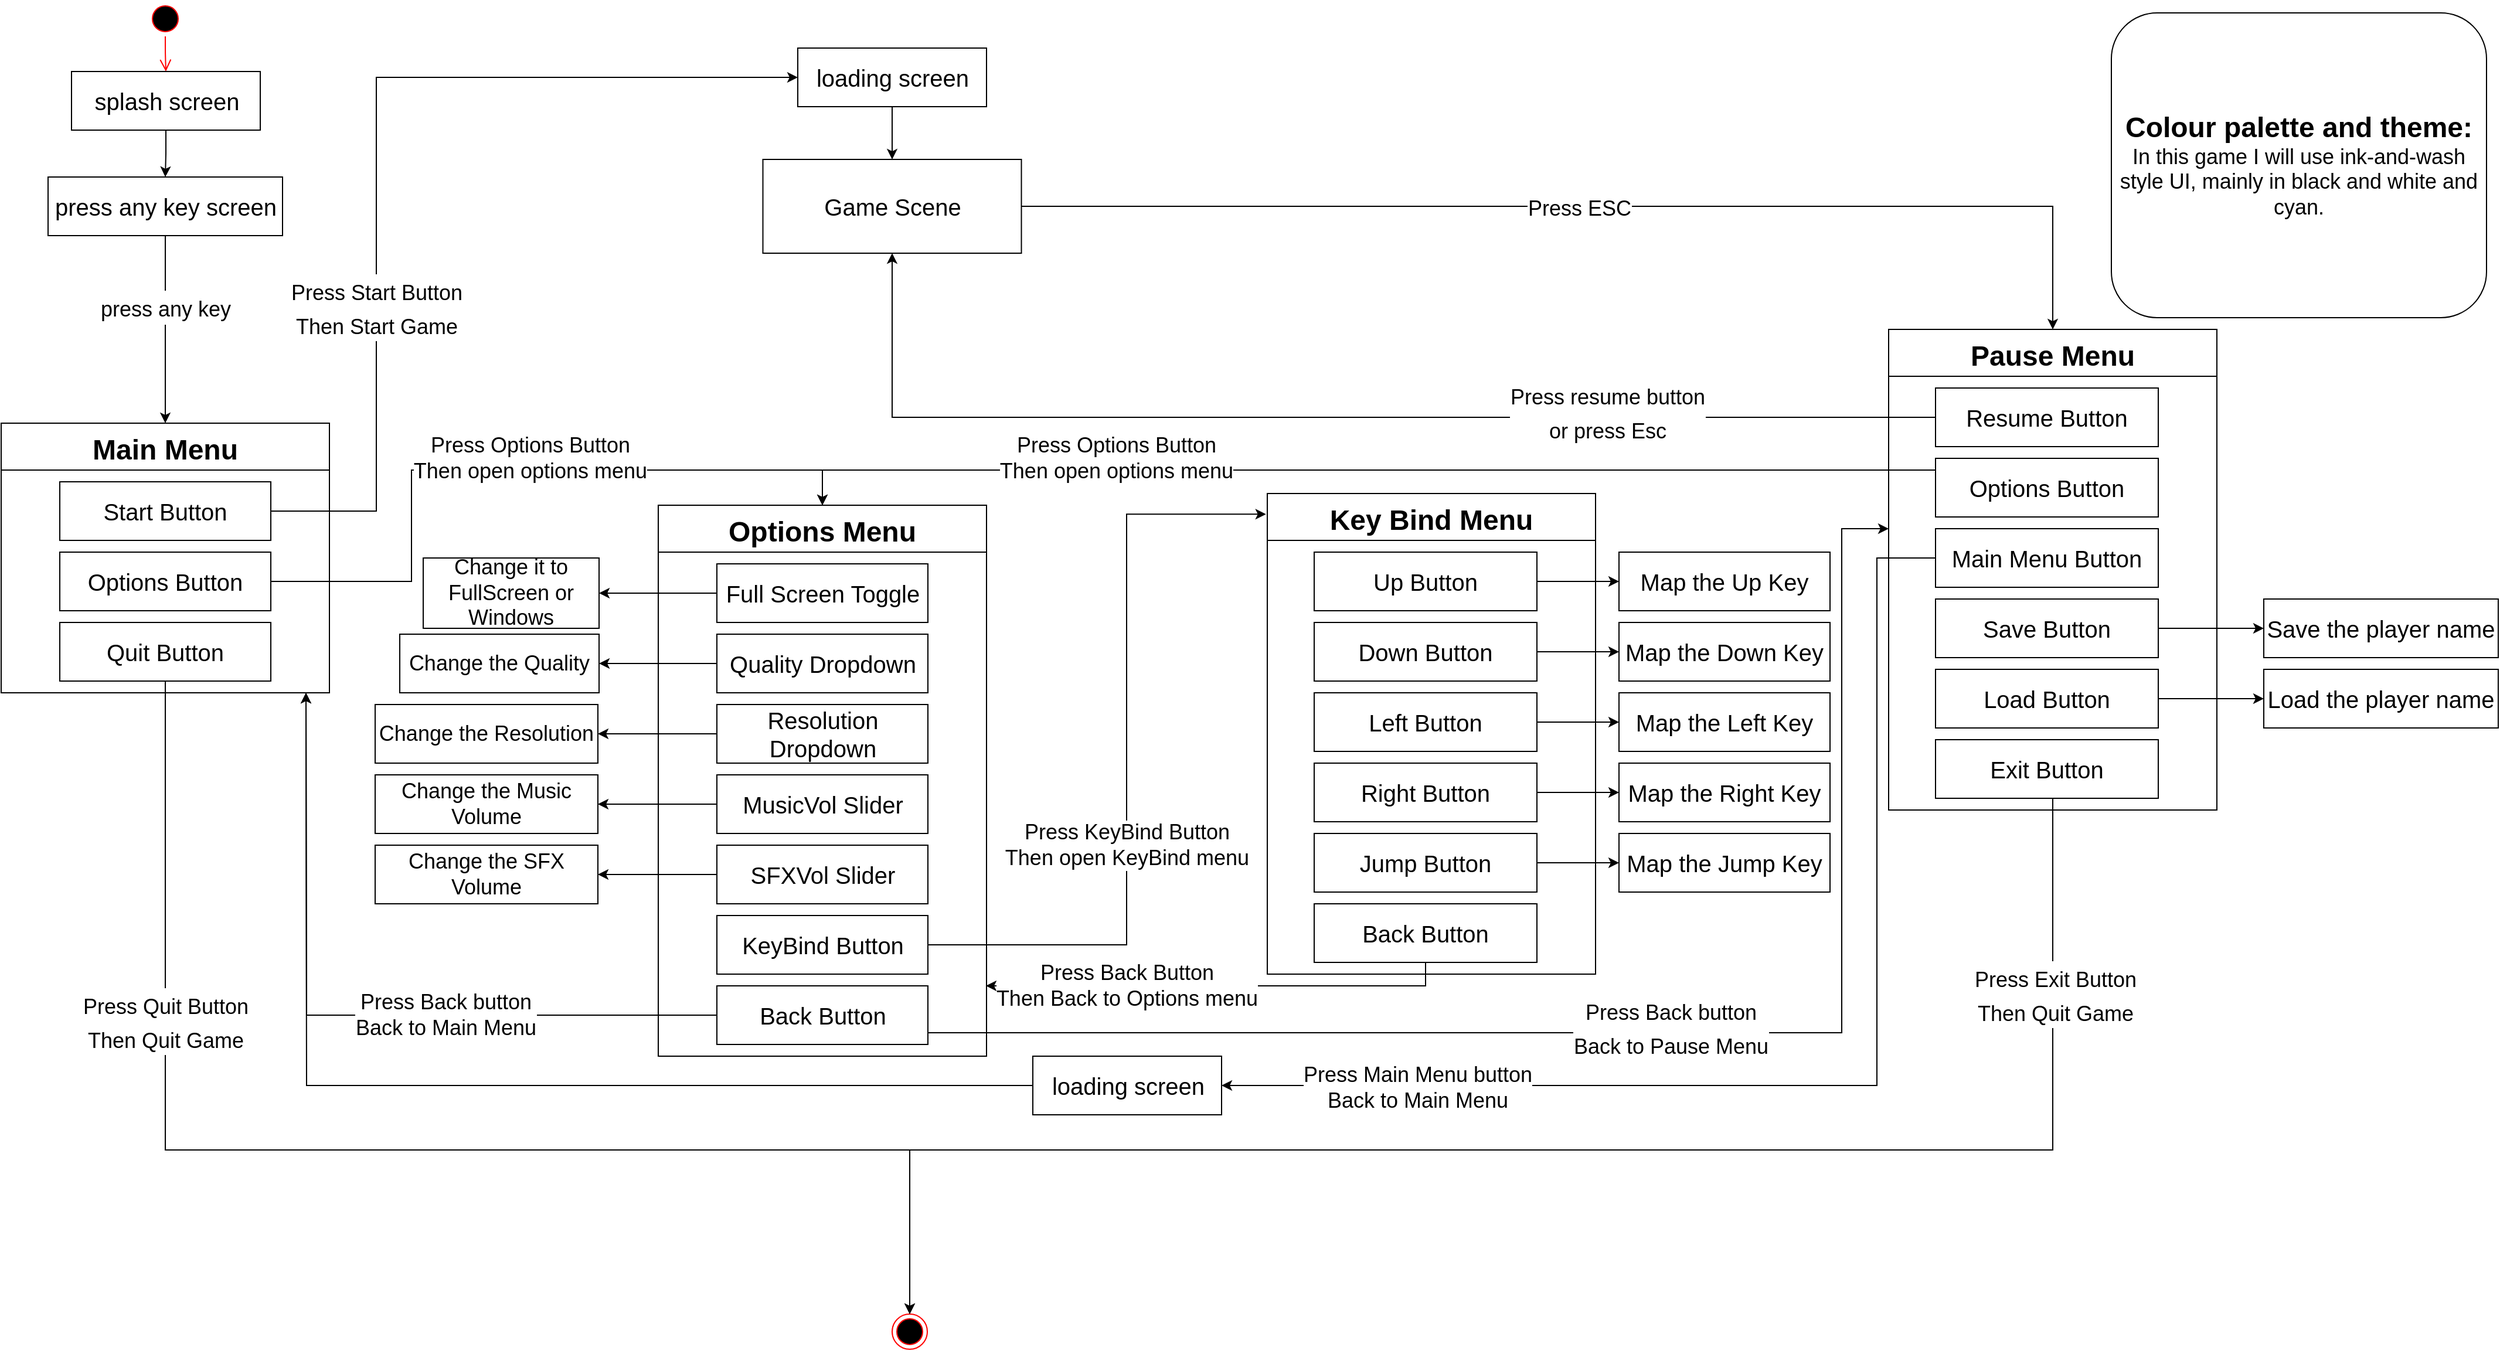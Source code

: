 <mxfile version="14.7.10" type="device"><diagram id="eOd8Pm0sFf3v8iGQIaOa" name="Page-1"><mxGraphModel dx="2844" dy="1474" grid="1" gridSize="10" guides="1" tooltips="1" connect="1" arrows="1" fold="1" page="1" pageScale="1" pageWidth="827" pageHeight="1169" math="0" shadow="0"><root><mxCell id="0"/><mxCell id="1" parent="0"/><mxCell id="ebnQnQxh8-i096koggI0-1" value="Main Menu" style="swimlane;startSize=40;fontSize=24;" parent="1" vertex="1"><mxGeometry y="360" width="280" height="230" as="geometry"/></mxCell><mxCell id="ebnQnQxh8-i096koggI0-7" value="&lt;font style=&quot;font-size: 20px&quot;&gt;Start Button&lt;/font&gt;" style="text;html=1;align=center;verticalAlign=middle;whiteSpace=wrap;rounded=0;strokeColor=#000000;" parent="ebnQnQxh8-i096koggI0-1" vertex="1"><mxGeometry x="50" y="50" width="180" height="50" as="geometry"/></mxCell><mxCell id="ebnQnQxh8-i096koggI0-8" value="&lt;font style=&quot;font-size: 20px&quot;&gt;Options Button&lt;/font&gt;" style="text;html=1;align=center;verticalAlign=middle;whiteSpace=wrap;rounded=0;strokeColor=#000000;" parent="ebnQnQxh8-i096koggI0-1" vertex="1"><mxGeometry x="50" y="110" width="180" height="50" as="geometry"/></mxCell><mxCell id="ebnQnQxh8-i096koggI0-9" value="&lt;font style=&quot;font-size: 20px&quot;&gt;Quit Button&lt;/font&gt;" style="text;html=1;fillColor=none;align=center;verticalAlign=middle;whiteSpace=wrap;rounded=0;strokeColor=#000000;" parent="ebnQnQxh8-i096koggI0-1" vertex="1"><mxGeometry x="50" y="170" width="180" height="50" as="geometry"/></mxCell><mxCell id="ebnQnQxh8-i096koggI0-10" value="" style="ellipse;html=1;shape=startState;fillColor=#000000;strokeColor=#ff0000;fontSize=24;" parent="1" vertex="1"><mxGeometry x="125" width="30" height="30" as="geometry"/></mxCell><mxCell id="ebnQnQxh8-i096koggI0-11" value="" style="edgeStyle=orthogonalEdgeStyle;html=1;verticalAlign=bottom;endArrow=open;endSize=8;strokeColor=#ff0000;fontSize=24;entryX=0.5;entryY=0;entryDx=0;entryDy=0;" parent="1" source="ebnQnQxh8-i096koggI0-10" target="ebnQnQxh8-i096koggI0-12" edge="1"><mxGeometry relative="1" as="geometry"><mxPoint x="140" y="90" as="targetPoint"/></mxGeometry></mxCell><mxCell id="ebnQnQxh8-i096koggI0-14" style="edgeStyle=orthogonalEdgeStyle;rounded=0;orthogonalLoop=1;jettySize=auto;html=1;entryX=0.5;entryY=0;entryDx=0;entryDy=0;fontSize=24;" parent="1" source="ebnQnQxh8-i096koggI0-12" target="ebnQnQxh8-i096koggI0-13" edge="1"><mxGeometry relative="1" as="geometry"/></mxCell><mxCell id="ebnQnQxh8-i096koggI0-12" value="&lt;font style=&quot;font-size: 20px&quot;&gt;splash screen&lt;/font&gt;" style="html=1;fontSize=24;" parent="1" vertex="1"><mxGeometry x="60" y="60" width="161" height="50" as="geometry"/></mxCell><mxCell id="ebnQnQxh8-i096koggI0-15" style="edgeStyle=orthogonalEdgeStyle;rounded=0;orthogonalLoop=1;jettySize=auto;html=1;entryX=0.5;entryY=0;entryDx=0;entryDy=0;fontSize=24;" parent="1" source="ebnQnQxh8-i096koggI0-13" target="ebnQnQxh8-i096koggI0-1" edge="1"><mxGeometry relative="1" as="geometry"/></mxCell><mxCell id="ebnQnQxh8-i096koggI0-16" value="&lt;font style=&quot;font-size: 18px&quot;&gt;press any key&lt;/font&gt;" style="edgeLabel;html=1;align=center;verticalAlign=middle;resizable=0;points=[];fontSize=24;" parent="ebnQnQxh8-i096koggI0-15" vertex="1" connectable="0"><mxGeometry x="-0.331" relative="1" as="geometry"><mxPoint y="7" as="offset"/></mxGeometry></mxCell><mxCell id="ebnQnQxh8-i096koggI0-13" value="&lt;font style=&quot;font-size: 20px&quot;&gt;press any key screen&lt;/font&gt;" style="html=1;fontSize=24;" parent="1" vertex="1"><mxGeometry x="40" y="150" width="200" height="50" as="geometry"/></mxCell><mxCell id="ebnQnQxh8-i096koggI0-17" value="" style="ellipse;html=1;shape=endState;fillColor=#000000;strokeColor=#ff0000;fontSize=24;" parent="1" vertex="1"><mxGeometry x="760" y="1120" width="30" height="30" as="geometry"/></mxCell><mxCell id="ebnQnQxh8-i096koggI0-18" style="edgeStyle=orthogonalEdgeStyle;rounded=0;orthogonalLoop=1;jettySize=auto;html=1;entryX=0.5;entryY=0;entryDx=0;entryDy=0;fontSize=24;" parent="1" source="ebnQnQxh8-i096koggI0-9" target="ebnQnQxh8-i096koggI0-17" edge="1"><mxGeometry relative="1" as="geometry"><Array as="points"><mxPoint x="140" y="980"/><mxPoint x="775" y="980"/></Array></mxGeometry></mxCell><mxCell id="ebnQnQxh8-i096koggI0-62" value="&lt;font style=&quot;font-size: 18px&quot;&gt;Press Quit Button&lt;br&gt;Then Quit Game&lt;/font&gt;" style="edgeLabel;html=1;align=center;verticalAlign=middle;resizable=0;points=[];fontSize=24;" parent="ebnQnQxh8-i096koggI0-18" vertex="1" connectable="0"><mxGeometry x="-0.782" relative="1" as="geometry"><mxPoint y="162" as="offset"/></mxGeometry></mxCell><mxCell id="ebnQnQxh8-i096koggI0-22" style="edgeStyle=orthogonalEdgeStyle;rounded=0;orthogonalLoop=1;jettySize=auto;html=1;entryX=0.5;entryY=0;entryDx=0;entryDy=0;fontSize=24;" parent="1" source="ebnQnQxh8-i096koggI0-19" target="ebnQnQxh8-i096koggI0-21" edge="1"><mxGeometry relative="1" as="geometry"/></mxCell><mxCell id="ebnQnQxh8-i096koggI0-19" value="&lt;font style=&quot;font-size: 20px&quot;&gt;loading screen&lt;/font&gt;" style="html=1;fontSize=24;" parent="1" vertex="1"><mxGeometry x="679.5" y="40" width="161" height="50" as="geometry"/></mxCell><mxCell id="ebnQnQxh8-i096koggI0-20" value="" style="edgeStyle=orthogonalEdgeStyle;rounded=0;orthogonalLoop=1;jettySize=auto;html=1;entryX=0;entryY=0.5;entryDx=0;entryDy=0;fontSize=24;" parent="1" source="ebnQnQxh8-i096koggI0-7" target="ebnQnQxh8-i096koggI0-19" edge="1"><mxGeometry relative="1" as="geometry"><Array as="points"><mxPoint x="320" y="435"/><mxPoint x="320" y="65"/></Array></mxGeometry></mxCell><mxCell id="ebnQnQxh8-i096koggI0-64" value="&lt;span style=&quot;font-size: 18px&quot;&gt;Press Start Button&lt;br&gt;Then Start Game&lt;br&gt;&lt;/span&gt;" style="edgeLabel;html=1;align=center;verticalAlign=middle;resizable=0;points=[];fontSize=24;" parent="ebnQnQxh8-i096koggI0-20" vertex="1" connectable="0"><mxGeometry x="-0.356" relative="1" as="geometry"><mxPoint as="offset"/></mxGeometry></mxCell><mxCell id="ebnQnQxh8-i096koggI0-32" style="edgeStyle=orthogonalEdgeStyle;rounded=0;orthogonalLoop=1;jettySize=auto;html=1;entryX=0.5;entryY=0;entryDx=0;entryDy=0;fontSize=24;" parent="1" source="ebnQnQxh8-i096koggI0-21" target="ebnQnQxh8-i096koggI0-23" edge="1"><mxGeometry relative="1" as="geometry"/></mxCell><mxCell id="ebnQnQxh8-i096koggI0-33" value="&lt;font style=&quot;font-size: 18px&quot;&gt;Press ESC&lt;/font&gt;" style="edgeLabel;html=1;align=center;verticalAlign=middle;resizable=0;points=[];fontSize=24;" parent="ebnQnQxh8-i096koggI0-32" vertex="1" connectable="0"><mxGeometry x="-0.034" relative="1" as="geometry"><mxPoint as="offset"/></mxGeometry></mxCell><mxCell id="ebnQnQxh8-i096koggI0-21" value="&lt;font style=&quot;font-size: 20px&quot;&gt;Game Scene&lt;/font&gt;" style="html=1;fontSize=24;" parent="1" vertex="1"><mxGeometry x="649.75" y="135" width="220.5" height="80" as="geometry"/></mxCell><mxCell id="ebnQnQxh8-i096koggI0-23" value="Pause Menu" style="swimlane;startSize=40;fontSize=24;" parent="1" vertex="1"><mxGeometry x="1610" y="280" width="280" height="410" as="geometry"/></mxCell><mxCell id="ebnQnQxh8-i096koggI0-24" value="&lt;font style=&quot;font-size: 20px&quot;&gt;Resume Button&lt;/font&gt;" style="text;html=1;align=center;verticalAlign=middle;whiteSpace=wrap;rounded=0;strokeColor=#000000;" parent="ebnQnQxh8-i096koggI0-23" vertex="1"><mxGeometry x="40" y="50" width="190" height="50" as="geometry"/></mxCell><mxCell id="ebnQnQxh8-i096koggI0-25" value="&lt;font style=&quot;font-size: 20px&quot;&gt;Options Button&lt;/font&gt;" style="text;html=1;align=center;verticalAlign=middle;whiteSpace=wrap;rounded=0;strokeColor=#000000;" parent="ebnQnQxh8-i096koggI0-23" vertex="1"><mxGeometry x="40" y="110" width="190" height="50" as="geometry"/></mxCell><mxCell id="ebnQnQxh8-i096koggI0-26" value="&lt;font style=&quot;font-size: 20px&quot;&gt;Main Menu Button&lt;/font&gt;" style="text;html=1;fillColor=none;align=center;verticalAlign=middle;whiteSpace=wrap;rounded=0;strokeColor=#000000;" parent="ebnQnQxh8-i096koggI0-23" vertex="1"><mxGeometry x="40" y="170" width="190" height="50" as="geometry"/></mxCell><mxCell id="ebnQnQxh8-i096koggI0-27" value="&lt;font style=&quot;font-size: 20px&quot;&gt;Save Button&lt;/font&gt;" style="text;html=1;fillColor=none;align=center;verticalAlign=middle;whiteSpace=wrap;rounded=0;strokeColor=#000000;" parent="ebnQnQxh8-i096koggI0-23" vertex="1"><mxGeometry x="40" y="230" width="190" height="50" as="geometry"/></mxCell><mxCell id="ebnQnQxh8-i096koggI0-28" value="&lt;font style=&quot;font-size: 20px&quot;&gt;Load Button&lt;/font&gt;" style="text;html=1;fillColor=none;align=center;verticalAlign=middle;whiteSpace=wrap;rounded=0;strokeColor=#000000;" parent="ebnQnQxh8-i096koggI0-23" vertex="1"><mxGeometry x="40" y="290" width="190" height="50" as="geometry"/></mxCell><mxCell id="ebnQnQxh8-i096koggI0-29" value="&lt;font style=&quot;font-size: 20px&quot;&gt;Exit Button&lt;/font&gt;" style="text;html=1;fillColor=none;align=center;verticalAlign=middle;whiteSpace=wrap;rounded=0;strokeColor=#000000;" parent="ebnQnQxh8-i096koggI0-23" vertex="1"><mxGeometry x="40" y="350" width="190" height="50" as="geometry"/></mxCell><mxCell id="ebnQnQxh8-i096koggI0-30" style="edgeStyle=orthogonalEdgeStyle;rounded=0;orthogonalLoop=1;jettySize=auto;html=1;entryX=0.5;entryY=0;entryDx=0;entryDy=0;fontSize=24;" parent="1" source="ebnQnQxh8-i096koggI0-29" target="ebnQnQxh8-i096koggI0-17" edge="1"><mxGeometry relative="1" as="geometry"><Array as="points"><mxPoint x="1750" y="980"/><mxPoint x="775" y="980"/></Array></mxGeometry></mxCell><mxCell id="ebnQnQxh8-i096koggI0-63" value="&lt;span style=&quot;font-size: 18px&quot;&gt;Press Exit Button&lt;/span&gt;&lt;br style=&quot;font-size: 18px&quot;&gt;&lt;span style=&quot;font-size: 18px&quot;&gt;Then Quit Game&lt;/span&gt;" style="edgeLabel;html=1;align=center;verticalAlign=middle;resizable=0;points=[];fontSize=24;" parent="ebnQnQxh8-i096koggI0-30" vertex="1" connectable="0"><mxGeometry x="-0.764" y="2" relative="1" as="geometry"><mxPoint as="offset"/></mxGeometry></mxCell><mxCell id="ebnQnQxh8-i096koggI0-34" style="edgeStyle=orthogonalEdgeStyle;rounded=0;orthogonalLoop=1;jettySize=auto;html=1;entryX=0.5;entryY=1;entryDx=0;entryDy=0;fontSize=24;" parent="1" source="ebnQnQxh8-i096koggI0-24" target="ebnQnQxh8-i096koggI0-21" edge="1"><mxGeometry relative="1" as="geometry"/></mxCell><mxCell id="ebnQnQxh8-i096koggI0-36" value="&lt;font style=&quot;font-size: 18px&quot;&gt;Press resume button &lt;br&gt;or press Esc&lt;/font&gt;" style="edgeLabel;html=1;align=center;verticalAlign=middle;resizable=0;points=[];fontSize=24;" parent="ebnQnQxh8-i096koggI0-34" vertex="1" connectable="0"><mxGeometry x="0.396" relative="1" as="geometry"><mxPoint x="439" y="-5" as="offset"/></mxGeometry></mxCell><mxCell id="ebnQnQxh8-i096koggI0-37" value="Options Menu" style="swimlane;startSize=40;fontSize=24;" parent="1" vertex="1"><mxGeometry x="560.5" y="430" width="280" height="470" as="geometry"/></mxCell><mxCell id="ebnQnQxh8-i096koggI0-38" value="&lt;font style=&quot;font-size: 20px&quot;&gt;Full Screen Toggle&lt;/font&gt;" style="text;html=1;align=center;verticalAlign=middle;whiteSpace=wrap;rounded=0;strokeColor=#000000;" parent="ebnQnQxh8-i096koggI0-37" vertex="1"><mxGeometry x="50" y="50" width="180" height="50" as="geometry"/></mxCell><mxCell id="ebnQnQxh8-i096koggI0-39" value="&lt;font style=&quot;font-size: 20px&quot;&gt;Quality Dropdown&lt;/font&gt;" style="text;html=1;align=center;verticalAlign=middle;whiteSpace=wrap;rounded=0;strokeColor=#000000;" parent="ebnQnQxh8-i096koggI0-37" vertex="1"><mxGeometry x="50" y="110" width="180" height="50" as="geometry"/></mxCell><mxCell id="ebnQnQxh8-i096koggI0-40" value="&lt;span style=&quot;font-size: 20px&quot;&gt;Resolution Dropdown&lt;/span&gt;" style="text;html=1;fillColor=none;align=center;verticalAlign=middle;whiteSpace=wrap;rounded=0;strokeColor=#000000;" parent="ebnQnQxh8-i096koggI0-37" vertex="1"><mxGeometry x="50" y="170" width="180" height="50" as="geometry"/></mxCell><mxCell id="ebnQnQxh8-i096koggI0-41" value="&lt;font style=&quot;font-size: 20px&quot;&gt;MusicVol Slider&lt;/font&gt;" style="text;html=1;fillColor=none;align=center;verticalAlign=middle;whiteSpace=wrap;rounded=0;strokeColor=#000000;" parent="ebnQnQxh8-i096koggI0-37" vertex="1"><mxGeometry x="50" y="230" width="180" height="50" as="geometry"/></mxCell><mxCell id="ebnQnQxh8-i096koggI0-42" value="&lt;font style=&quot;font-size: 20px&quot;&gt;SFXVol Slider&lt;/font&gt;" style="text;html=1;fillColor=none;align=center;verticalAlign=middle;whiteSpace=wrap;rounded=0;strokeColor=#000000;" parent="ebnQnQxh8-i096koggI0-37" vertex="1"><mxGeometry x="50" y="290" width="180" height="50" as="geometry"/></mxCell><mxCell id="ebnQnQxh8-i096koggI0-43" value="&lt;font style=&quot;font-size: 20px&quot;&gt;Back Button&lt;/font&gt;" style="text;html=1;fillColor=none;align=center;verticalAlign=middle;whiteSpace=wrap;rounded=0;strokeColor=#000000;" parent="ebnQnQxh8-i096koggI0-37" vertex="1"><mxGeometry x="50" y="410" width="180" height="50" as="geometry"/></mxCell><mxCell id="ebnQnQxh8-i096koggI0-47" value="&lt;font style=&quot;font-size: 20px&quot;&gt;KeyBind Button&lt;/font&gt;" style="text;html=1;fillColor=none;align=center;verticalAlign=middle;whiteSpace=wrap;rounded=0;strokeColor=#000000;" parent="ebnQnQxh8-i096koggI0-37" vertex="1"><mxGeometry x="50" y="350" width="180" height="50" as="geometry"/></mxCell><mxCell id="ebnQnQxh8-i096koggI0-46" style="edgeStyle=orthogonalEdgeStyle;rounded=0;orthogonalLoop=1;jettySize=auto;html=1;entryX=0.5;entryY=0;entryDx=0;entryDy=0;fontSize=24;" parent="1" source="ebnQnQxh8-i096koggI0-25" target="ebnQnQxh8-i096koggI0-37" edge="1"><mxGeometry relative="1" as="geometry"><Array as="points"><mxPoint x="701" y="400"/></Array></mxGeometry></mxCell><mxCell id="kpSsPC2IxV14dZh6NYIk-2" value="&lt;span style=&quot;font-size: 18px&quot;&gt;Press Options Button&lt;/span&gt;&lt;br style=&quot;font-size: 18px&quot;&gt;&lt;span style=&quot;font-size: 18px&quot;&gt;Then open options menu&lt;/span&gt;" style="edgeLabel;html=1;align=center;verticalAlign=middle;resizable=0;points=[];" parent="ebnQnQxh8-i096koggI0-46" vertex="1" connectable="0"><mxGeometry x="-0.166" y="4" relative="1" as="geometry"><mxPoint x="-291" y="-14" as="offset"/></mxGeometry></mxCell><mxCell id="ebnQnQxh8-i096koggI0-58" style="edgeStyle=orthogonalEdgeStyle;rounded=0;orthogonalLoop=1;jettySize=auto;html=1;entryX=0.5;entryY=0;entryDx=0;entryDy=0;fontSize=24;" parent="1" source="ebnQnQxh8-i096koggI0-8" target="ebnQnQxh8-i096koggI0-37" edge="1"><mxGeometry relative="1" as="geometry"><Array as="points"><mxPoint x="350" y="495"/><mxPoint x="350" y="400"/><mxPoint x="701" y="400"/></Array></mxGeometry></mxCell><mxCell id="kpSsPC2IxV14dZh6NYIk-1" value="&lt;span style=&quot;font-size: 18px&quot;&gt;Press Options Button&lt;/span&gt;&lt;br style=&quot;font-size: 18px&quot;&gt;&lt;span style=&quot;font-size: 18px&quot;&gt;Then open options menu&lt;/span&gt;" style="edgeLabel;html=1;align=center;verticalAlign=middle;resizable=0;points=[];" parent="ebnQnQxh8-i096koggI0-58" vertex="1" connectable="0"><mxGeometry x="-0.029" relative="1" as="geometry"><mxPoint x="27" y="-10" as="offset"/></mxGeometry></mxCell><mxCell id="ebnQnQxh8-i096koggI0-59" style="edgeStyle=orthogonalEdgeStyle;rounded=0;orthogonalLoop=1;jettySize=auto;html=1;fontSize=24;" parent="1" source="ebnQnQxh8-i096koggI0-43" edge="1"><mxGeometry relative="1" as="geometry"><mxPoint x="260" y="590.0" as="targetPoint"/></mxGeometry></mxCell><mxCell id="kpSsPC2IxV14dZh6NYIk-35" value="&lt;span style=&quot;font-size: 18px&quot;&gt;Press Back button&lt;/span&gt;&lt;br style=&quot;font-size: 18px&quot;&gt;&lt;span style=&quot;font-size: 18px&quot;&gt;Back to Main Menu&lt;/span&gt;" style="edgeLabel;html=1;align=center;verticalAlign=middle;resizable=0;points=[];" parent="ebnQnQxh8-i096koggI0-59" vertex="1" connectable="0"><mxGeometry x="-0.26" relative="1" as="geometry"><mxPoint as="offset"/></mxGeometry></mxCell><mxCell id="ebnQnQxh8-i096koggI0-60" style="edgeStyle=orthogonalEdgeStyle;rounded=0;orthogonalLoop=1;jettySize=auto;html=1;fontSize=24;startArrow=none;" parent="1" source="kpSsPC2IxV14dZh6NYIk-36" edge="1"><mxGeometry relative="1" as="geometry"><mxPoint x="260" y="590.0" as="targetPoint"/><Array as="points"/></mxGeometry></mxCell><mxCell id="ebnQnQxh8-i096koggI0-61" style="edgeStyle=orthogonalEdgeStyle;rounded=0;orthogonalLoop=1;jettySize=auto;html=1;fontSize=24;" parent="1" source="ebnQnQxh8-i096koggI0-43" edge="1"><mxGeometry relative="1" as="geometry"><mxPoint x="1610" y="450" as="targetPoint"/><Array as="points"><mxPoint x="1570" y="880"/><mxPoint x="1570" y="450"/></Array></mxGeometry></mxCell><mxCell id="ebnQnQxh8-i096koggI0-68" value="&lt;span style=&quot;font-size: 18px&quot;&gt;Press Back button&lt;/span&gt;&lt;br style=&quot;font-size: 18px&quot;&gt;&lt;span style=&quot;font-size: 18px&quot;&gt;Back to Pause Menu&lt;/span&gt;" style="edgeLabel;html=1;align=center;verticalAlign=middle;resizable=0;points=[];fontSize=24;" parent="ebnQnQxh8-i096koggI0-61" vertex="1" connectable="0"><mxGeometry x="-0.489" y="1" relative="1" as="geometry"><mxPoint x="314" y="-4" as="offset"/></mxGeometry></mxCell><mxCell id="kpSsPC2IxV14dZh6NYIk-3" value="Key Bind Menu" style="swimlane;startSize=40;fontSize=24;" parent="1" vertex="1"><mxGeometry x="1080" y="420" width="280" height="410" as="geometry"/></mxCell><mxCell id="kpSsPC2IxV14dZh6NYIk-4" value="&lt;font style=&quot;font-size: 20px&quot;&gt;Up Button&lt;/font&gt;" style="text;html=1;align=center;verticalAlign=middle;whiteSpace=wrap;rounded=0;strokeColor=#000000;" parent="kpSsPC2IxV14dZh6NYIk-3" vertex="1"><mxGeometry x="40" y="50" width="190" height="50" as="geometry"/></mxCell><mxCell id="kpSsPC2IxV14dZh6NYIk-5" value="&lt;font style=&quot;font-size: 20px&quot;&gt;Down Button&lt;/font&gt;" style="text;html=1;align=center;verticalAlign=middle;whiteSpace=wrap;rounded=0;strokeColor=#000000;" parent="kpSsPC2IxV14dZh6NYIk-3" vertex="1"><mxGeometry x="40" y="110" width="190" height="50" as="geometry"/></mxCell><mxCell id="kpSsPC2IxV14dZh6NYIk-6" value="&lt;font style=&quot;font-size: 20px&quot;&gt;Left Button&lt;/font&gt;" style="text;html=1;fillColor=none;align=center;verticalAlign=middle;whiteSpace=wrap;rounded=0;strokeColor=#000000;" parent="kpSsPC2IxV14dZh6NYIk-3" vertex="1"><mxGeometry x="40" y="170" width="190" height="50" as="geometry"/></mxCell><mxCell id="kpSsPC2IxV14dZh6NYIk-7" value="&lt;font style=&quot;font-size: 20px&quot;&gt;Right Button&lt;/font&gt;" style="text;html=1;fillColor=none;align=center;verticalAlign=middle;whiteSpace=wrap;rounded=0;strokeColor=#000000;" parent="kpSsPC2IxV14dZh6NYIk-3" vertex="1"><mxGeometry x="40" y="230" width="190" height="50" as="geometry"/></mxCell><mxCell id="kpSsPC2IxV14dZh6NYIk-8" value="&lt;font style=&quot;font-size: 20px&quot;&gt;Jump Button&lt;/font&gt;" style="text;html=1;fillColor=none;align=center;verticalAlign=middle;whiteSpace=wrap;rounded=0;strokeColor=#000000;" parent="kpSsPC2IxV14dZh6NYIk-3" vertex="1"><mxGeometry x="40" y="290" width="190" height="50" as="geometry"/></mxCell><mxCell id="kpSsPC2IxV14dZh6NYIk-9" value="&lt;font style=&quot;font-size: 20px&quot;&gt;Back Button&lt;/font&gt;" style="text;html=1;fillColor=none;align=center;verticalAlign=middle;whiteSpace=wrap;rounded=0;strokeColor=#000000;" parent="kpSsPC2IxV14dZh6NYIk-3" vertex="1"><mxGeometry x="40" y="350" width="190" height="50" as="geometry"/></mxCell><mxCell id="kpSsPC2IxV14dZh6NYIk-10" style="edgeStyle=orthogonalEdgeStyle;rounded=0;orthogonalLoop=1;jettySize=auto;html=1;entryX=-0.004;entryY=0.043;entryDx=0;entryDy=0;entryPerimeter=0;" parent="1" source="ebnQnQxh8-i096koggI0-47" target="kpSsPC2IxV14dZh6NYIk-3" edge="1"><mxGeometry relative="1" as="geometry"><Array as="points"><mxPoint x="960" y="805"/><mxPoint x="960" y="438"/></Array></mxGeometry></mxCell><mxCell id="kpSsPC2IxV14dZh6NYIk-11" value="&lt;span style=&quot;font-size: 18px&quot;&gt;Press KeyBind Button&lt;/span&gt;&lt;br style=&quot;font-size: 18px&quot;&gt;&lt;span style=&quot;font-size: 18px&quot;&gt;Then open KeyBind menu&lt;/span&gt;" style="edgeLabel;html=1;align=center;verticalAlign=middle;resizable=0;points=[];" parent="kpSsPC2IxV14dZh6NYIk-10" vertex="1" connectable="0"><mxGeometry x="-0.231" y="4" relative="1" as="geometry"><mxPoint x="4" y="-3" as="offset"/></mxGeometry></mxCell><mxCell id="kpSsPC2IxV14dZh6NYIk-13" value="&lt;span style=&quot;font-size: 18px&quot;&gt;Change it to FullScreen or Windows&lt;/span&gt;" style="rounded=0;whiteSpace=wrap;html=1;" parent="1" vertex="1"><mxGeometry x="360" y="475" width="150" height="60" as="geometry"/></mxCell><mxCell id="kpSsPC2IxV14dZh6NYIk-14" style="edgeStyle=orthogonalEdgeStyle;rounded=0;orthogonalLoop=1;jettySize=auto;html=1;entryX=1;entryY=0.5;entryDx=0;entryDy=0;" parent="1" source="ebnQnQxh8-i096koggI0-38" target="kpSsPC2IxV14dZh6NYIk-13" edge="1"><mxGeometry relative="1" as="geometry"/></mxCell><mxCell id="kpSsPC2IxV14dZh6NYIk-15" value="&lt;span style=&quot;font-size: 18px&quot;&gt;Change the Quality&lt;/span&gt;" style="rounded=0;whiteSpace=wrap;html=1;" parent="1" vertex="1"><mxGeometry x="340" y="540" width="170" height="50" as="geometry"/></mxCell><mxCell id="kpSsPC2IxV14dZh6NYIk-16" style="edgeStyle=orthogonalEdgeStyle;rounded=0;orthogonalLoop=1;jettySize=auto;html=1;entryX=1;entryY=0.5;entryDx=0;entryDy=0;" parent="1" source="ebnQnQxh8-i096koggI0-39" target="kpSsPC2IxV14dZh6NYIk-15" edge="1"><mxGeometry relative="1" as="geometry"/></mxCell><mxCell id="kpSsPC2IxV14dZh6NYIk-17" value="&lt;span style=&quot;font-size: 18px&quot;&gt;Change the Resolution&lt;/span&gt;" style="rounded=0;whiteSpace=wrap;html=1;" parent="1" vertex="1"><mxGeometry x="319" y="600" width="190" height="50" as="geometry"/></mxCell><mxCell id="kpSsPC2IxV14dZh6NYIk-18" style="edgeStyle=orthogonalEdgeStyle;rounded=0;orthogonalLoop=1;jettySize=auto;html=1;entryX=1;entryY=0.5;entryDx=0;entryDy=0;" parent="1" source="ebnQnQxh8-i096koggI0-40" target="kpSsPC2IxV14dZh6NYIk-17" edge="1"><mxGeometry relative="1" as="geometry"/></mxCell><mxCell id="kpSsPC2IxV14dZh6NYIk-19" value="&lt;span style=&quot;font-size: 18px&quot;&gt;Change the Music Volume&lt;/span&gt;" style="rounded=0;whiteSpace=wrap;html=1;" parent="1" vertex="1"><mxGeometry x="319" y="660" width="190" height="50" as="geometry"/></mxCell><mxCell id="kpSsPC2IxV14dZh6NYIk-20" style="edgeStyle=orthogonalEdgeStyle;rounded=0;orthogonalLoop=1;jettySize=auto;html=1;entryX=1;entryY=0.5;entryDx=0;entryDy=0;" parent="1" source="ebnQnQxh8-i096koggI0-41" target="kpSsPC2IxV14dZh6NYIk-19" edge="1"><mxGeometry relative="1" as="geometry"/></mxCell><mxCell id="kpSsPC2IxV14dZh6NYIk-21" value="&lt;span style=&quot;font-size: 18px&quot;&gt;Change the SFX Volume&lt;/span&gt;" style="rounded=0;whiteSpace=wrap;html=1;" parent="1" vertex="1"><mxGeometry x="319" y="720" width="190" height="50" as="geometry"/></mxCell><mxCell id="kpSsPC2IxV14dZh6NYIk-22" style="edgeStyle=orthogonalEdgeStyle;rounded=0;orthogonalLoop=1;jettySize=auto;html=1;entryX=1;entryY=0.5;entryDx=0;entryDy=0;" parent="1" source="ebnQnQxh8-i096koggI0-42" target="kpSsPC2IxV14dZh6NYIk-21" edge="1"><mxGeometry relative="1" as="geometry"/></mxCell><mxCell id="kpSsPC2IxV14dZh6NYIk-23" style="edgeStyle=orthogonalEdgeStyle;rounded=0;orthogonalLoop=1;jettySize=auto;html=1;" parent="1" source="kpSsPC2IxV14dZh6NYIk-9" edge="1"><mxGeometry relative="1" as="geometry"><mxPoint x="840" y="840" as="targetPoint"/><Array as="points"><mxPoint x="1215" y="840"/></Array></mxGeometry></mxCell><mxCell id="kpSsPC2IxV14dZh6NYIk-24" value="&lt;span style=&quot;font-size: 18px&quot;&gt;Press Back Button&lt;/span&gt;&lt;br style=&quot;font-size: 18px&quot;&gt;&lt;span style=&quot;font-size: 18px&quot;&gt;Then Back to Options menu&lt;/span&gt;" style="edgeLabel;html=1;align=center;verticalAlign=middle;resizable=0;points=[];" parent="kpSsPC2IxV14dZh6NYIk-23" vertex="1" connectable="0"><mxGeometry x="0.303" relative="1" as="geometry"><mxPoint x="-18" as="offset"/></mxGeometry></mxCell><mxCell id="kpSsPC2IxV14dZh6NYIk-25" value="&lt;font style=&quot;font-size: 20px&quot;&gt;Map the Up Key&lt;/font&gt;" style="text;html=1;align=center;verticalAlign=middle;whiteSpace=wrap;rounded=0;strokeColor=#000000;" parent="1" vertex="1"><mxGeometry x="1380" y="470" width="180" height="50" as="geometry"/></mxCell><mxCell id="kpSsPC2IxV14dZh6NYIk-26" value="&lt;font style=&quot;font-size: 20px&quot;&gt;Map the Down Key&lt;/font&gt;" style="text;html=1;align=center;verticalAlign=middle;whiteSpace=wrap;rounded=0;strokeColor=#000000;" parent="1" vertex="1"><mxGeometry x="1380" y="530" width="180" height="50" as="geometry"/></mxCell><mxCell id="kpSsPC2IxV14dZh6NYIk-27" value="&lt;font style=&quot;font-size: 20px&quot;&gt;Map the Left Key&lt;/font&gt;" style="text;html=1;align=center;verticalAlign=middle;whiteSpace=wrap;rounded=0;strokeColor=#000000;" parent="1" vertex="1"><mxGeometry x="1380" y="590" width="180" height="50" as="geometry"/></mxCell><mxCell id="kpSsPC2IxV14dZh6NYIk-28" style="edgeStyle=orthogonalEdgeStyle;rounded=0;orthogonalLoop=1;jettySize=auto;html=1;entryX=0;entryY=0.5;entryDx=0;entryDy=0;" parent="1" source="kpSsPC2IxV14dZh6NYIk-4" target="kpSsPC2IxV14dZh6NYIk-25" edge="1"><mxGeometry relative="1" as="geometry"/></mxCell><mxCell id="kpSsPC2IxV14dZh6NYIk-29" style="edgeStyle=orthogonalEdgeStyle;rounded=0;orthogonalLoop=1;jettySize=auto;html=1;entryX=0;entryY=0.5;entryDx=0;entryDy=0;" parent="1" source="kpSsPC2IxV14dZh6NYIk-5" target="kpSsPC2IxV14dZh6NYIk-26" edge="1"><mxGeometry relative="1" as="geometry"/></mxCell><mxCell id="kpSsPC2IxV14dZh6NYIk-30" style="edgeStyle=orthogonalEdgeStyle;rounded=0;orthogonalLoop=1;jettySize=auto;html=1;entryX=0;entryY=0.5;entryDx=0;entryDy=0;" parent="1" source="kpSsPC2IxV14dZh6NYIk-6" target="kpSsPC2IxV14dZh6NYIk-27" edge="1"><mxGeometry relative="1" as="geometry"/></mxCell><mxCell id="kpSsPC2IxV14dZh6NYIk-31" value="&lt;font style=&quot;font-size: 20px&quot;&gt;Map the Right Key&lt;/font&gt;" style="text;html=1;align=center;verticalAlign=middle;whiteSpace=wrap;rounded=0;strokeColor=#000000;" parent="1" vertex="1"><mxGeometry x="1380" y="650" width="180" height="50" as="geometry"/></mxCell><mxCell id="kpSsPC2IxV14dZh6NYIk-32" style="edgeStyle=orthogonalEdgeStyle;rounded=0;orthogonalLoop=1;jettySize=auto;html=1;entryX=0;entryY=0.5;entryDx=0;entryDy=0;" parent="1" source="kpSsPC2IxV14dZh6NYIk-7" target="kpSsPC2IxV14dZh6NYIk-31" edge="1"><mxGeometry relative="1" as="geometry"/></mxCell><mxCell id="kpSsPC2IxV14dZh6NYIk-33" value="&lt;font style=&quot;font-size: 20px&quot;&gt;Map the Jump Key&lt;/font&gt;" style="text;html=1;align=center;verticalAlign=middle;whiteSpace=wrap;rounded=0;strokeColor=#000000;" parent="1" vertex="1"><mxGeometry x="1380" y="710" width="180" height="50" as="geometry"/></mxCell><mxCell id="kpSsPC2IxV14dZh6NYIk-34" style="edgeStyle=orthogonalEdgeStyle;rounded=0;orthogonalLoop=1;jettySize=auto;html=1;entryX=0;entryY=0.5;entryDx=0;entryDy=0;" parent="1" source="kpSsPC2IxV14dZh6NYIk-8" target="kpSsPC2IxV14dZh6NYIk-33" edge="1"><mxGeometry relative="1" as="geometry"/></mxCell><mxCell id="kpSsPC2IxV14dZh6NYIk-36" value="&lt;font style=&quot;font-size: 20px&quot;&gt;loading screen&lt;/font&gt;" style="html=1;fontSize=24;" parent="1" vertex="1"><mxGeometry x="880" y="900" width="161" height="50" as="geometry"/></mxCell><mxCell id="kpSsPC2IxV14dZh6NYIk-39" style="edgeStyle=orthogonalEdgeStyle;rounded=0;orthogonalLoop=1;jettySize=auto;html=1;entryX=1;entryY=0.5;entryDx=0;entryDy=0;" parent="1" source="ebnQnQxh8-i096koggI0-26" target="kpSsPC2IxV14dZh6NYIk-36" edge="1"><mxGeometry relative="1" as="geometry"><Array as="points"><mxPoint x="1600" y="475"/><mxPoint x="1600" y="925"/></Array></mxGeometry></mxCell><mxCell id="kpSsPC2IxV14dZh6NYIk-40" value="&lt;span style=&quot;font-size: 18px&quot;&gt;Press Main Menu button&lt;/span&gt;&lt;br style=&quot;font-size: 18px&quot;&gt;&lt;span style=&quot;font-size: 18px&quot;&gt;Back to Main Menu&lt;/span&gt;" style="edgeLabel;html=1;align=center;verticalAlign=middle;resizable=0;points=[];" parent="kpSsPC2IxV14dZh6NYIk-39" vertex="1" connectable="0"><mxGeometry x="0.685" y="2" relative="1" as="geometry"><mxPoint as="offset"/></mxGeometry></mxCell><mxCell id="jLlL9Pct6TkkmP8bVKag-1" style="edgeStyle=orthogonalEdgeStyle;rounded=0;orthogonalLoop=1;jettySize=auto;html=1;entryX=0;entryY=0.5;entryDx=0;entryDy=0;" edge="1" parent="1" source="ebnQnQxh8-i096koggI0-27" target="jLlL9Pct6TkkmP8bVKag-2"><mxGeometry relative="1" as="geometry"><mxPoint x="1910" y="540" as="targetPoint"/></mxGeometry></mxCell><mxCell id="jLlL9Pct6TkkmP8bVKag-2" value="&lt;font style=&quot;font-size: 20px&quot;&gt;Save the player name&lt;/font&gt;" style="text;html=1;align=center;verticalAlign=middle;whiteSpace=wrap;rounded=0;strokeColor=#000000;" vertex="1" parent="1"><mxGeometry x="1930" y="510" width="200" height="50" as="geometry"/></mxCell><mxCell id="jLlL9Pct6TkkmP8bVKag-3" value="&lt;font style=&quot;font-size: 20px&quot;&gt;Load the player name&lt;/font&gt;" style="text;html=1;align=center;verticalAlign=middle;whiteSpace=wrap;rounded=0;strokeColor=#000000;" vertex="1" parent="1"><mxGeometry x="1930" y="570" width="200" height="50" as="geometry"/></mxCell><mxCell id="jLlL9Pct6TkkmP8bVKag-5" style="edgeStyle=orthogonalEdgeStyle;rounded=0;orthogonalLoop=1;jettySize=auto;html=1;entryX=0;entryY=0.5;entryDx=0;entryDy=0;" edge="1" parent="1" source="ebnQnQxh8-i096koggI0-28" target="jLlL9Pct6TkkmP8bVKag-3"><mxGeometry relative="1" as="geometry"/></mxCell><mxCell id="jLlL9Pct6TkkmP8bVKag-6" value="&lt;font&gt;&lt;b&gt;&lt;font style=&quot;font-size: 24px&quot;&gt;Colour palette and theme:&lt;/font&gt;&lt;/b&gt;&lt;br&gt;&lt;span style=&quot;font-size: 18px&quot;&gt;In this game I will use ink-and-wash style UI, mainly in black and white and cyan.&lt;/span&gt;&lt;br&gt;&lt;/font&gt;" style="rounded=1;whiteSpace=wrap;html=1;" vertex="1" parent="1"><mxGeometry x="1800" y="10" width="320" height="260" as="geometry"/></mxCell></root></mxGraphModel></diagram></mxfile>